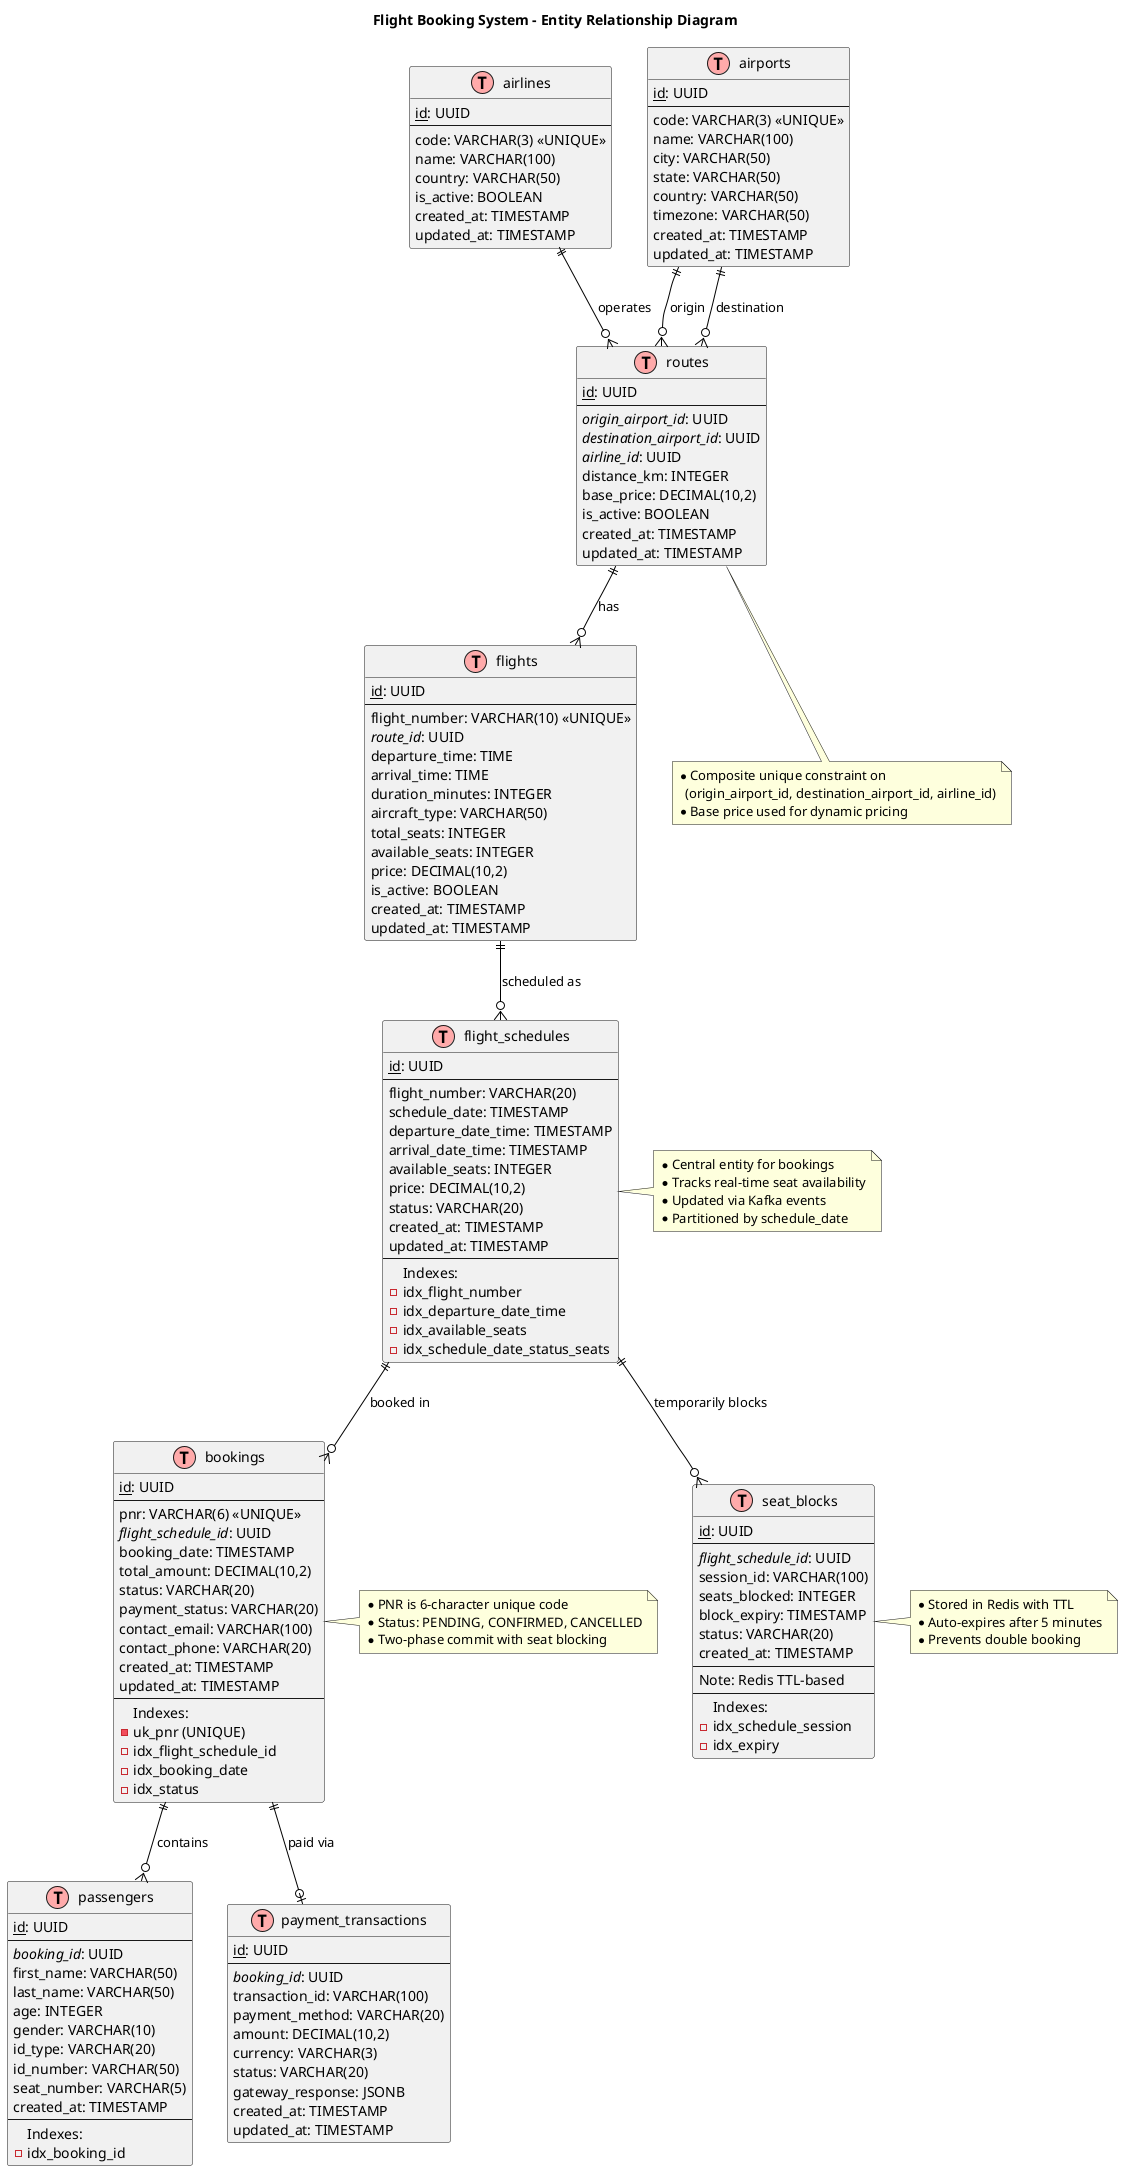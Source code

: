 @startuml Flight_Booking_System_ERD
!define TABLE(name,desc) class name as "desc" << (T,#FFAAAA) >>
!define PRIMARY_KEY(x) <u>x</u>
!define FOREIGN_KEY(x) <i>x</i>

skinparam class {
    BackgroundColor<<TABLE>> LightYellow
    BorderColor<<TABLE>> Black
    ArrowColor Black
}

title Flight Booking System - Entity Relationship Diagram

' ============ ENTITIES ============

TABLE(airlines, "airlines") {
    PRIMARY_KEY(id): UUID
    --
    code: VARCHAR(3) <<UNIQUE>>
    name: VARCHAR(100)
    country: VARCHAR(50)
    is_active: BOOLEAN
    created_at: TIMESTAMP
    updated_at: TIMESTAMP
}

TABLE(airports, "airports") {
    PRIMARY_KEY(id): UUID
    --
    code: VARCHAR(3) <<UNIQUE>>
    name: VARCHAR(100)
    city: VARCHAR(50)
    state: VARCHAR(50)
    country: VARCHAR(50)
    timezone: VARCHAR(50)
    created_at: TIMESTAMP
    updated_at: TIMESTAMP
}

TABLE(routes, "routes") {
    PRIMARY_KEY(id): UUID
    --
    FOREIGN_KEY(origin_airport_id): UUID
    FOREIGN_KEY(destination_airport_id): UUID
    FOREIGN_KEY(airline_id): UUID
    distance_km: INTEGER
    base_price: DECIMAL(10,2)
    is_active: BOOLEAN
    created_at: TIMESTAMP
    updated_at: TIMESTAMP
}

TABLE(flights, "flights") {
    PRIMARY_KEY(id): UUID
    --
    flight_number: VARCHAR(10) <<UNIQUE>>
    FOREIGN_KEY(route_id): UUID
    departure_time: TIME
    arrival_time: TIME
    duration_minutes: INTEGER
    aircraft_type: VARCHAR(50)
    total_seats: INTEGER
    available_seats: INTEGER
    price: DECIMAL(10,2)
    is_active: BOOLEAN
    created_at: TIMESTAMP
    updated_at: TIMESTAMP
}

TABLE(flight_schedules, "flight_schedules") {
    PRIMARY_KEY(id): UUID
    --
    flight_number: VARCHAR(20)
    schedule_date: TIMESTAMP
    departure_date_time: TIMESTAMP
    arrival_date_time: TIMESTAMP
    available_seats: INTEGER
    price: DECIMAL(10,2)
    status: VARCHAR(20)
    created_at: TIMESTAMP
    updated_at: TIMESTAMP
    --
    Indexes:
    - idx_flight_number
    - idx_departure_date_time
    - idx_available_seats
    - idx_schedule_date_status_seats
}

TABLE(bookings, "bookings") {
    PRIMARY_KEY(id): UUID
    --
    pnr: VARCHAR(6) <<UNIQUE>>
    FOREIGN_KEY(flight_schedule_id): UUID
    booking_date: TIMESTAMP
    total_amount: DECIMAL(10,2)
    status: VARCHAR(20)
    payment_status: VARCHAR(20)
    contact_email: VARCHAR(100)
    contact_phone: VARCHAR(20)
    created_at: TIMESTAMP
    updated_at: TIMESTAMP
    --
    Indexes:
    - uk_pnr (UNIQUE)
    - idx_flight_schedule_id
    - idx_booking_date
    - idx_status
}

TABLE(passengers, "passengers") {
    PRIMARY_KEY(id): UUID
    --
    FOREIGN_KEY(booking_id): UUID
    first_name: VARCHAR(50)
    last_name: VARCHAR(50)
    age: INTEGER
    gender: VARCHAR(10)
    id_type: VARCHAR(20)
    id_number: VARCHAR(50)
    seat_number: VARCHAR(5)
    created_at: TIMESTAMP
    --
    Indexes:
    - idx_booking_id
}

TABLE(seat_blocks, "seat_blocks") {
    PRIMARY_KEY(id): UUID
    --
    FOREIGN_KEY(flight_schedule_id): UUID
    session_id: VARCHAR(100)
    seats_blocked: INTEGER
    block_expiry: TIMESTAMP
    status: VARCHAR(20)
    created_at: TIMESTAMP
    --
    Note: Redis TTL-based
    --
    Indexes:
    - idx_schedule_session
    - idx_expiry
}

TABLE(payment_transactions, "payment_transactions") {
    PRIMARY_KEY(id): UUID
    --
    FOREIGN_KEY(booking_id): UUID
    transaction_id: VARCHAR(100)
    payment_method: VARCHAR(20)
    amount: DECIMAL(10,2)
    currency: VARCHAR(3)
    status: VARCHAR(20)
    gateway_response: JSONB
    created_at: TIMESTAMP
    updated_at: TIMESTAMP
}

' ============ RELATIONSHIPS ============

airlines ||--o{ routes : "operates"
airports ||--o{ routes : "origin"
airports ||--o{ routes : "destination"
routes ||--o{ flights : "has"
flights ||--o{ flight_schedules : "scheduled as"
flight_schedules ||--o{ bookings : "booked in"
bookings ||--o{ passengers : "contains"
bookings ||--o| payment_transactions : "paid via"
flight_schedules ||--o{ seat_blocks : "temporarily blocks"

' ============ NOTES ============

note right of flight_schedules
    * Central entity for bookings
    * Tracks real-time seat availability
    * Updated via Kafka events
    * Partitioned by schedule_date
end note

note right of bookings
    * PNR is 6-character unique code
    * Status: PENDING, CONFIRMED, CANCELLED
    * Two-phase commit with seat blocking
end note

note right of seat_blocks
    * Stored in Redis with TTL
    * Auto-expires after 5 minutes
    * Prevents double booking
end note

note bottom of routes
    * Composite unique constraint on
      (origin_airport_id, destination_airport_id, airline_id)
    * Base price used for dynamic pricing
end note

@enduml
